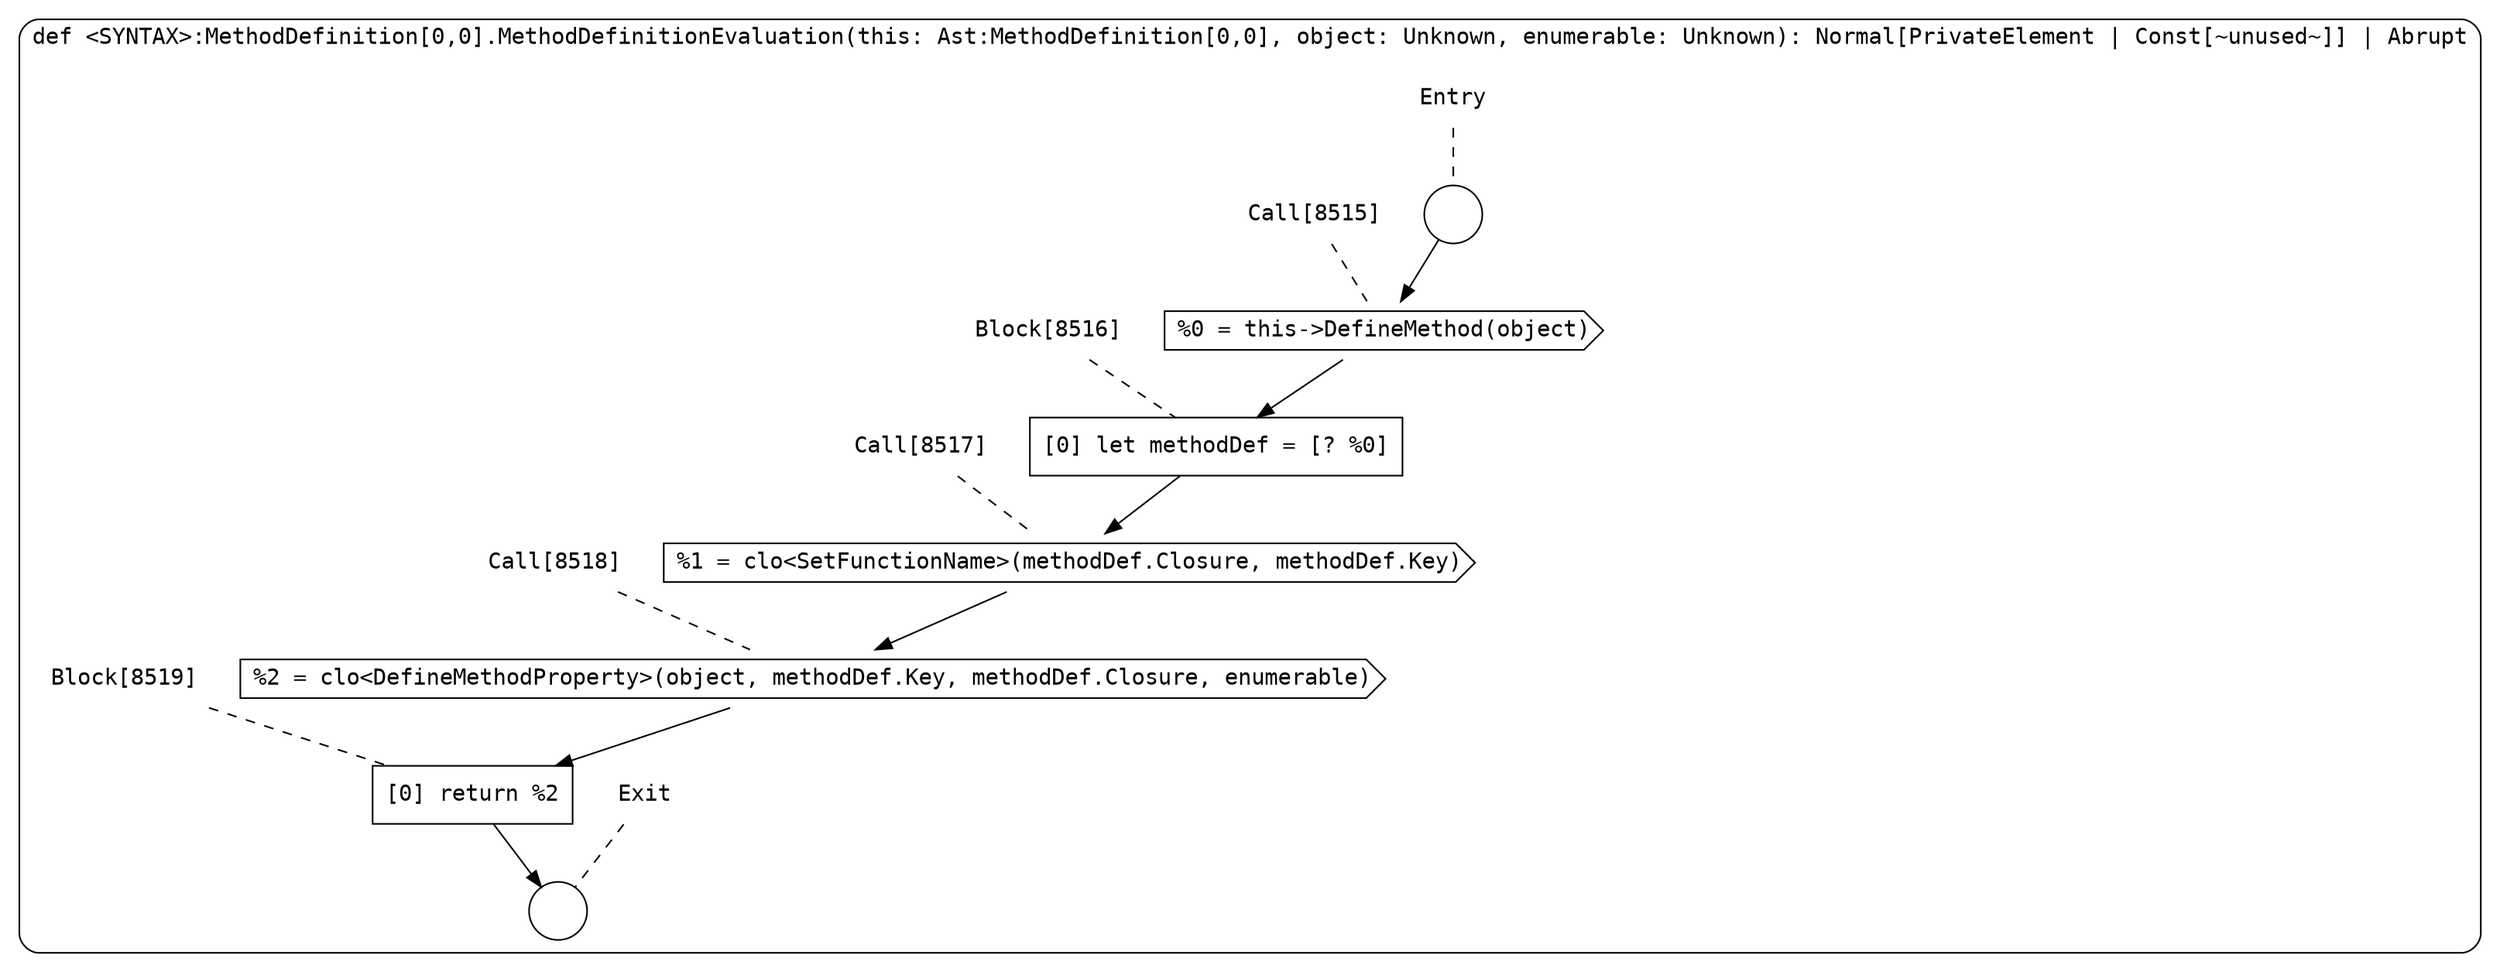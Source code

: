 digraph {
  graph [fontname = "Consolas"]
  node [fontname = "Consolas"]
  edge [fontname = "Consolas"]
  subgraph cluster1594 {
    label = "def <SYNTAX>:MethodDefinition[0,0].MethodDefinitionEvaluation(this: Ast:MethodDefinition[0,0], object: Unknown, enumerable: Unknown): Normal[PrivateElement | Const[~unused~]] | Abrupt"
    style = rounded
    cluster1594_entry_name [shape=none, label=<<font color="black">Entry</font>>]
    cluster1594_entry_name -> cluster1594_entry [arrowhead=none, color="black", style=dashed]
    cluster1594_entry [shape=circle label=" " color="black" fillcolor="white" style=filled]
    cluster1594_entry -> node8515 [color="black"]
    cluster1594_exit_name [shape=none, label=<<font color="black">Exit</font>>]
    cluster1594_exit_name -> cluster1594_exit [arrowhead=none, color="black", style=dashed]
    cluster1594_exit [shape=circle label=" " color="black" fillcolor="white" style=filled]
    node8515_name [shape=none, label=<<font color="black">Call[8515]</font>>]
    node8515_name -> node8515 [arrowhead=none, color="black", style=dashed]
    node8515 [shape=cds, label=<<font color="black">%0 = this-&gt;DefineMethod(object)</font>> color="black" fillcolor="white", style=filled]
    node8515 -> node8516 [color="black"]
    node8516_name [shape=none, label=<<font color="black">Block[8516]</font>>]
    node8516_name -> node8516 [arrowhead=none, color="black", style=dashed]
    node8516 [shape=box, label=<<font color="black">[0] let methodDef = [? %0]<BR ALIGN="LEFT"/></font>> color="black" fillcolor="white", style=filled]
    node8516 -> node8517 [color="black"]
    node8517_name [shape=none, label=<<font color="black">Call[8517]</font>>]
    node8517_name -> node8517 [arrowhead=none, color="black", style=dashed]
    node8517 [shape=cds, label=<<font color="black">%1 = clo&lt;SetFunctionName&gt;(methodDef.Closure, methodDef.Key)</font>> color="black" fillcolor="white", style=filled]
    node8517 -> node8518 [color="black"]
    node8518_name [shape=none, label=<<font color="black">Call[8518]</font>>]
    node8518_name -> node8518 [arrowhead=none, color="black", style=dashed]
    node8518 [shape=cds, label=<<font color="black">%2 = clo&lt;DefineMethodProperty&gt;(object, methodDef.Key, methodDef.Closure, enumerable)</font>> color="black" fillcolor="white", style=filled]
    node8518 -> node8519 [color="black"]
    node8519_name [shape=none, label=<<font color="black">Block[8519]</font>>]
    node8519_name -> node8519 [arrowhead=none, color="black", style=dashed]
    node8519 [shape=box, label=<<font color="black">[0] return %2<BR ALIGN="LEFT"/></font>> color="black" fillcolor="white", style=filled]
    node8519 -> cluster1594_exit [color="black"]
  }
}